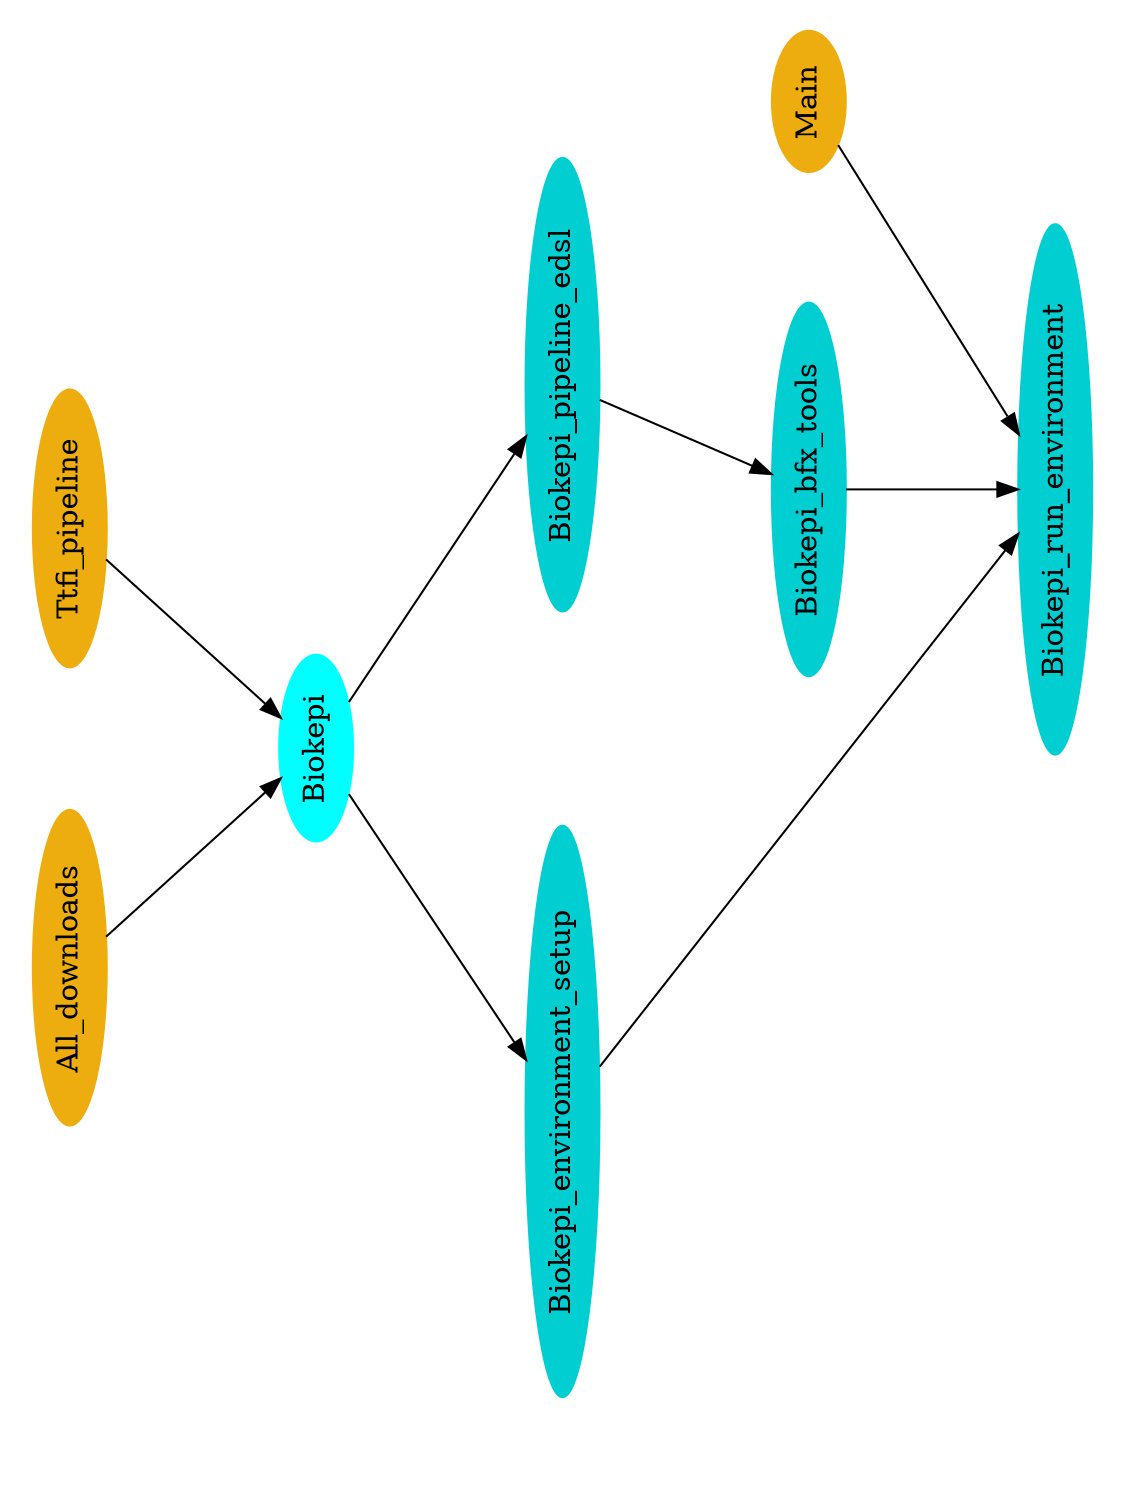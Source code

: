 digraph G {
  size="10,7.5";
  ratio="fill";
  rotate=90;
  fontsize="12pt";
  rankdir = TB ;
"Biokepi_run_environment" [style=filled, color=darkturquoise];
"Biokepi_environment_setup" [style=filled, color=darkturquoise];
"Biokepi_environment_setup" -> "Biokepi_run_environment";
"Biokepi_bfx_tools" [style=filled, color=darkturquoise];
"Biokepi_bfx_tools" -> "Biokepi_run_environment";
"Biokepi_pipeline_edsl" [style=filled, color=darkturquoise];
"Biokepi_pipeline_edsl" -> "Biokepi_bfx_tools";
"All_downloads" [style=filled, color=darkgoldenrod2];
"All_downloads" -> "Biokepi";
"Main" [style=filled, color=darkgoldenrod2];
"Main" -> "Biokepi_run_environment";
"Ttfi_pipeline" [style=filled, color=darkgoldenrod2];
"Ttfi_pipeline" -> "Biokepi";
"Biokepi" [style=filled, color=cyan];
"Biokepi" -> "Biokepi_pipeline_edsl";
"Biokepi" -> "Biokepi_environment_setup";
}
